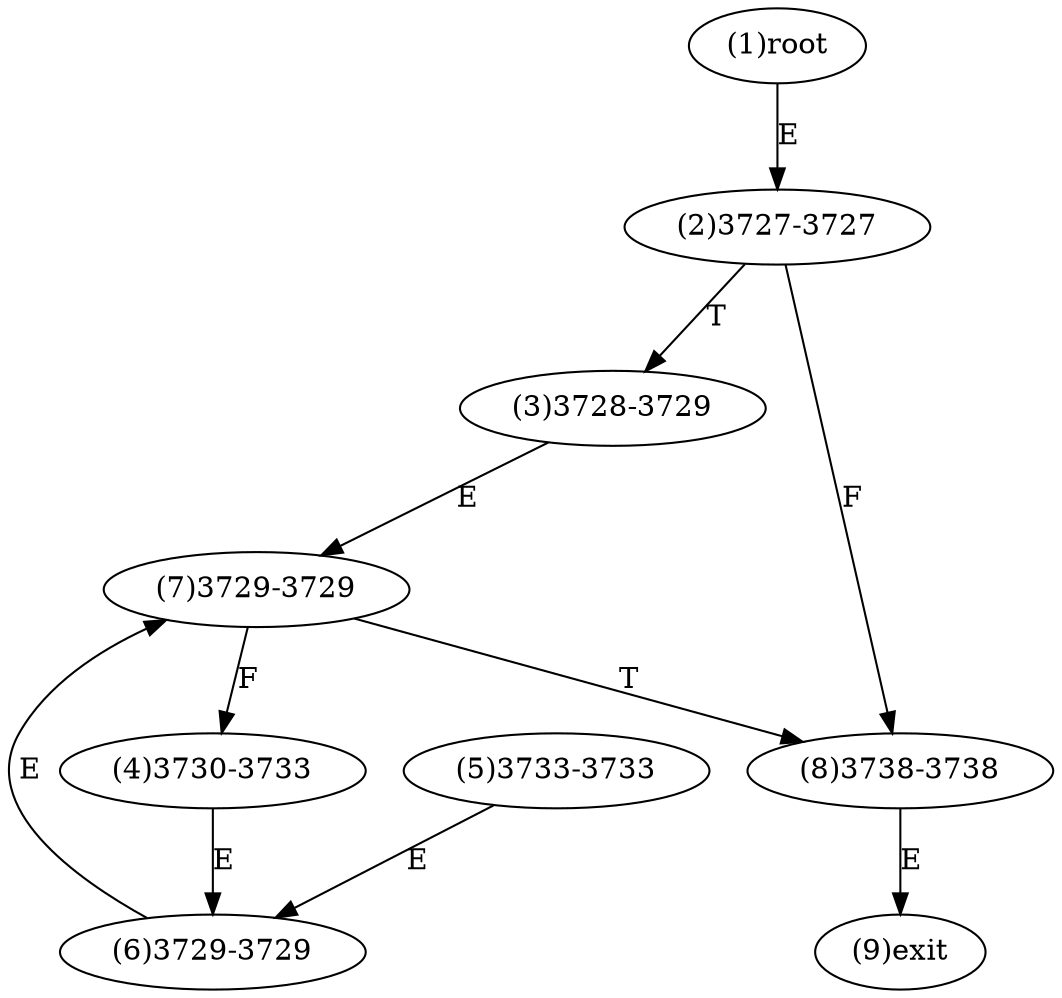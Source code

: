digraph "" { 
1[ label="(1)root"];
2[ label="(2)3727-3727"];
3[ label="(3)3728-3729"];
4[ label="(4)3730-3733"];
5[ label="(5)3733-3733"];
6[ label="(6)3729-3729"];
7[ label="(7)3729-3729"];
8[ label="(8)3738-3738"];
9[ label="(9)exit"];
1->2[ label="E"];
2->8[ label="F"];
2->3[ label="T"];
3->7[ label="E"];
4->6[ label="E"];
5->6[ label="E"];
6->7[ label="E"];
7->4[ label="F"];
7->8[ label="T"];
8->9[ label="E"];
}